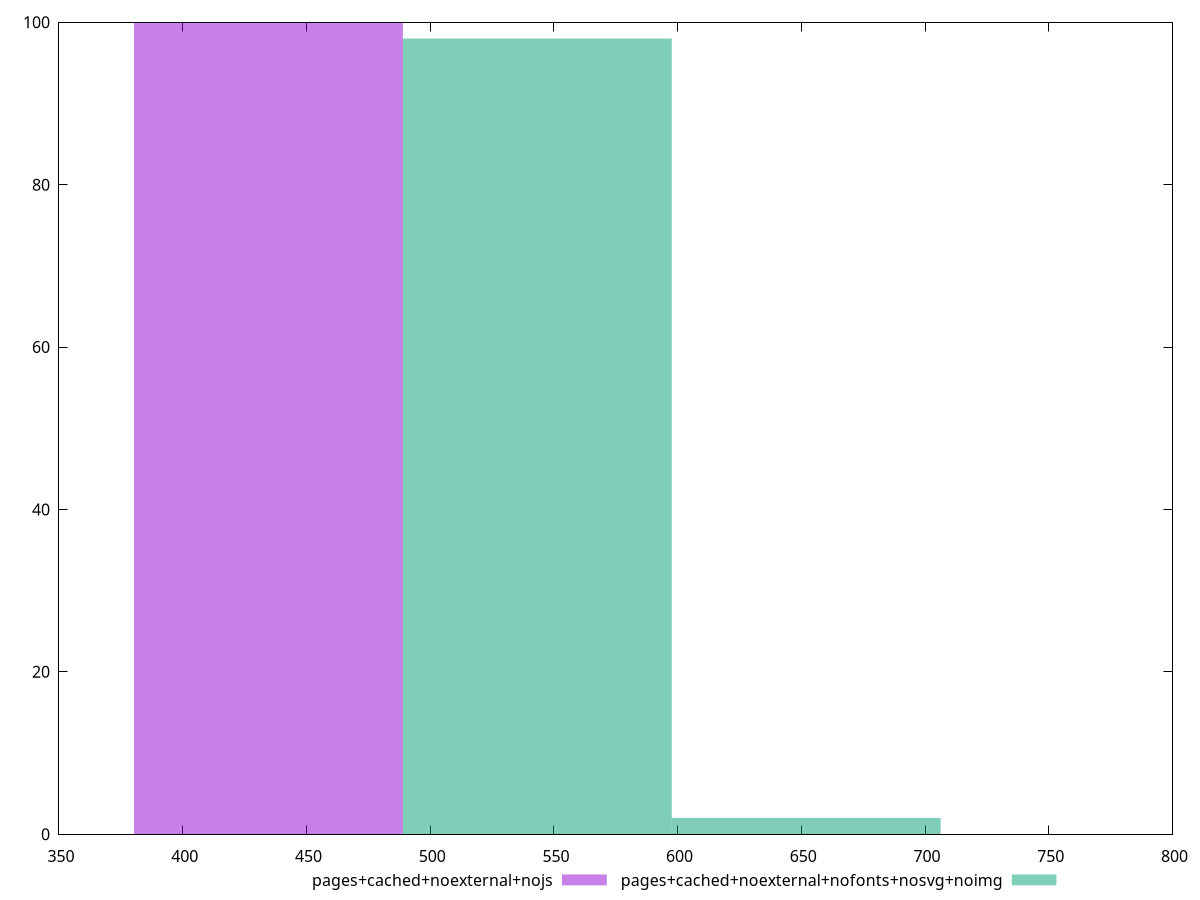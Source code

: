 reset
set terminal svg size 640, 500 enhanced background rgb 'white'
set output "reprap/mainthread-work-breakdown/comparison/histogram/10_vs_11.svg"

$pagesCachedNoexternalNojs <<EOF
434.6483077160251 100
EOF

$pagesCachedNoexternalNofontsNosvgNoimg <<EOF
543.3103846450314 98
651.9724615740377 2
EOF

set key outside below
set boxwidth 108.66207692900628
set yrange [0:100]
set style fill transparent solid 0.5 noborder

plot \
  $pagesCachedNoexternalNojs title "pages+cached+noexternal+nojs" with boxes, \
  $pagesCachedNoexternalNofontsNosvgNoimg title "pages+cached+noexternal+nofonts+nosvg+noimg" with boxes, \


reset